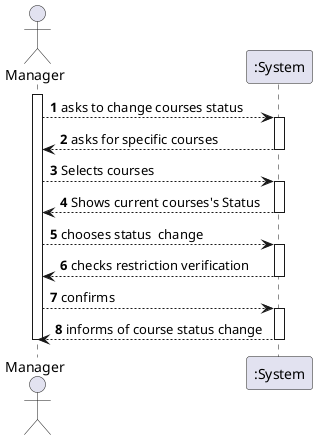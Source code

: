 @startuml
'https://plantuml.com/sequence-diagram
autonumber

actor Manager as Man

activate Man
Man--> ":System" : asks to change courses status
activate ":System"
":System" --> Man : asks for specific courses
deactivate ":System"

Man --> ":System" : Selects courses

activate ":System"
":System"--> Man :Shows current courses's Status
deactivate ":System"

Man--> ":System" : chooses status  change

activate ":System"
":System"-->Man : checks restriction verification
deactivate ":System"
Man --> ":System" : confirms

activate ":System"
":System"--> Man :informs of course status change
deactivate ":System"

deactivate Man
@enduml